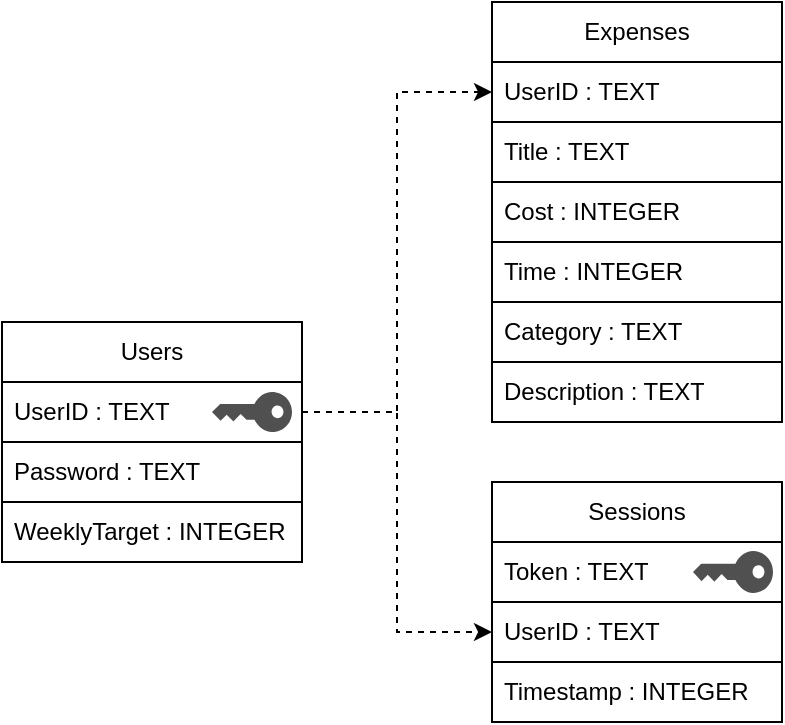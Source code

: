 <mxfile version="20.5.3" type="device"><diagram id="f7aG6uXp-2sS-RfQww49" name="Page-1"><mxGraphModel dx="716" dy="389" grid="1" gridSize="10" guides="1" tooltips="1" connect="1" arrows="1" fold="1" page="1" pageScale="1" pageWidth="850" pageHeight="1100" math="0" shadow="0"><root><mxCell id="0"/><mxCell id="1" parent="0"/><mxCell id="_HXs6nevAdqc4SIOEYld-2" value="Expenses" style="swimlane;fontStyle=0;childLayout=stackLayout;horizontal=1;startSize=30;horizontalStack=0;resizeParent=1;resizeParentMax=0;resizeLast=0;collapsible=1;marginBottom=0;whiteSpace=wrap;html=1;strokeColor=default;" vertex="1" parent="1"><mxGeometry x="355" y="80" width="145" height="210" as="geometry"/></mxCell><mxCell id="_HXs6nevAdqc4SIOEYld-3" value="UserID : TEXT" style="text;strokeColor=default;fillColor=none;align=left;verticalAlign=middle;spacingLeft=4;spacingRight=4;overflow=hidden;points=[[0,0.5],[1,0.5]];portConstraint=eastwest;rotatable=0;whiteSpace=wrap;html=1;" vertex="1" parent="_HXs6nevAdqc4SIOEYld-2"><mxGeometry y="30" width="145" height="30" as="geometry"/></mxCell><mxCell id="_HXs6nevAdqc4SIOEYld-4" value="Title : TEXT" style="text;strokeColor=default;fillColor=none;align=left;verticalAlign=middle;spacingLeft=4;spacingRight=4;overflow=hidden;points=[[0,0.5],[1,0.5]];portConstraint=eastwest;rotatable=0;whiteSpace=wrap;html=1;" vertex="1" parent="_HXs6nevAdqc4SIOEYld-2"><mxGeometry y="60" width="145" height="30" as="geometry"/></mxCell><mxCell id="_HXs6nevAdqc4SIOEYld-5" value="Cost : INTEGER" style="text;strokeColor=default;fillColor=none;align=left;verticalAlign=middle;spacingLeft=4;spacingRight=4;overflow=hidden;points=[[0,0.5],[1,0.5]];portConstraint=eastwest;rotatable=0;whiteSpace=wrap;html=1;" vertex="1" parent="_HXs6nevAdqc4SIOEYld-2"><mxGeometry y="90" width="145" height="30" as="geometry"/></mxCell><mxCell id="_HXs6nevAdqc4SIOEYld-14" value="Time : INTEGER" style="text;strokeColor=default;fillColor=none;align=left;verticalAlign=middle;spacingLeft=4;spacingRight=4;overflow=hidden;points=[[0,0.5],[1,0.5]];portConstraint=eastwest;rotatable=0;whiteSpace=wrap;html=1;" vertex="1" parent="_HXs6nevAdqc4SIOEYld-2"><mxGeometry y="120" width="145" height="30" as="geometry"/></mxCell><mxCell id="_HXs6nevAdqc4SIOEYld-15" value="Category : TEXT" style="text;strokeColor=default;fillColor=none;align=left;verticalAlign=middle;spacingLeft=4;spacingRight=4;overflow=hidden;points=[[0,0.5],[1,0.5]];portConstraint=eastwest;rotatable=0;whiteSpace=wrap;html=1;" vertex="1" parent="_HXs6nevAdqc4SIOEYld-2"><mxGeometry y="150" width="145" height="30" as="geometry"/></mxCell><mxCell id="_HXs6nevAdqc4SIOEYld-16" value="Description : TEXT" style="text;strokeColor=none;fillColor=none;align=left;verticalAlign=middle;spacingLeft=4;spacingRight=4;overflow=hidden;points=[[0,0.5],[1,0.5]];portConstraint=eastwest;rotatable=0;whiteSpace=wrap;html=1;" vertex="1" parent="_HXs6nevAdqc4SIOEYld-2"><mxGeometry y="180" width="145" height="30" as="geometry"/></mxCell><mxCell id="_HXs6nevAdqc4SIOEYld-6" value="&lt;div&gt;Users&lt;/div&gt;" style="swimlane;fontStyle=0;childLayout=stackLayout;horizontal=1;startSize=30;horizontalStack=0;resizeParent=1;resizeParentMax=0;resizeLast=0;collapsible=1;marginBottom=0;whiteSpace=wrap;html=1;" vertex="1" parent="1"><mxGeometry x="110" y="240" width="150" height="120" as="geometry"/></mxCell><mxCell id="_HXs6nevAdqc4SIOEYld-7" value="UserID : TEXT" style="text;strokeColor=default;fillColor=none;align=left;verticalAlign=middle;spacingLeft=4;spacingRight=4;overflow=hidden;points=[[0,0.5],[1,0.5]];portConstraint=eastwest;rotatable=0;whiteSpace=wrap;html=1;" vertex="1" parent="_HXs6nevAdqc4SIOEYld-6"><mxGeometry y="30" width="150" height="30" as="geometry"/></mxCell><mxCell id="_HXs6nevAdqc4SIOEYld-8" value="Password : TEXT" style="text;strokeColor=default;fillColor=none;align=left;verticalAlign=middle;spacingLeft=4;spacingRight=4;overflow=hidden;points=[[0,0.5],[1,0.5]];portConstraint=eastwest;rotatable=0;whiteSpace=wrap;html=1;" vertex="1" parent="_HXs6nevAdqc4SIOEYld-6"><mxGeometry y="60" width="150" height="30" as="geometry"/></mxCell><mxCell id="_HXs6nevAdqc4SIOEYld-9" value="WeeklyTarget : INTEGER" style="text;strokeColor=none;fillColor=none;align=left;verticalAlign=middle;spacingLeft=4;spacingRight=4;overflow=hidden;points=[[0,0.5],[1,0.5]];portConstraint=eastwest;rotatable=0;whiteSpace=wrap;html=1;" vertex="1" parent="_HXs6nevAdqc4SIOEYld-6"><mxGeometry y="90" width="150" height="30" as="geometry"/></mxCell><mxCell id="_HXs6nevAdqc4SIOEYld-10" value="Sessions" style="swimlane;fontStyle=0;childLayout=stackLayout;horizontal=1;startSize=30;horizontalStack=0;resizeParent=1;resizeParentMax=0;resizeLast=0;collapsible=1;marginBottom=0;whiteSpace=wrap;html=1;" vertex="1" parent="1"><mxGeometry x="355" y="320" width="145" height="120" as="geometry"/></mxCell><mxCell id="_HXs6nevAdqc4SIOEYld-11" value="Token : TEXT" style="text;strokeColor=default;fillColor=none;align=left;verticalAlign=middle;spacingLeft=4;spacingRight=4;overflow=hidden;points=[[0,0.5],[1,0.5]];portConstraint=eastwest;rotatable=0;whiteSpace=wrap;html=1;" vertex="1" parent="_HXs6nevAdqc4SIOEYld-10"><mxGeometry y="30" width="145" height="30" as="geometry"/></mxCell><mxCell id="_HXs6nevAdqc4SIOEYld-12" value="&lt;div&gt;UserID : TEXT&lt;/div&gt;" style="text;strokeColor=default;fillColor=none;align=left;verticalAlign=middle;spacingLeft=4;spacingRight=4;overflow=hidden;points=[[0,0.5],[1,0.5]];portConstraint=eastwest;rotatable=0;whiteSpace=wrap;html=1;" vertex="1" parent="_HXs6nevAdqc4SIOEYld-10"><mxGeometry y="60" width="145" height="30" as="geometry"/></mxCell><mxCell id="_HXs6nevAdqc4SIOEYld-13" value="Timestamp : INTEGER" style="text;strokeColor=none;fillColor=none;align=left;verticalAlign=middle;spacingLeft=4;spacingRight=4;overflow=hidden;points=[[0,0.5],[1,0.5]];portConstraint=eastwest;rotatable=0;whiteSpace=wrap;html=1;" vertex="1" parent="_HXs6nevAdqc4SIOEYld-10"><mxGeometry y="90" width="145" height="30" as="geometry"/></mxCell><mxCell id="_HXs6nevAdqc4SIOEYld-17" style="edgeStyle=orthogonalEdgeStyle;rounded=0;orthogonalLoop=1;jettySize=auto;html=1;exitX=1;exitY=0.5;exitDx=0;exitDy=0;entryX=0;entryY=0.5;entryDx=0;entryDy=0;dashed=1;" edge="1" parent="1" source="_HXs6nevAdqc4SIOEYld-7" target="_HXs6nevAdqc4SIOEYld-12"><mxGeometry relative="1" as="geometry"/></mxCell><mxCell id="_HXs6nevAdqc4SIOEYld-18" style="edgeStyle=orthogonalEdgeStyle;rounded=0;orthogonalLoop=1;jettySize=auto;html=1;exitX=1;exitY=0.5;exitDx=0;exitDy=0;entryX=0;entryY=0.5;entryDx=0;entryDy=0;dashed=1;" edge="1" parent="1" source="_HXs6nevAdqc4SIOEYld-7" target="_HXs6nevAdqc4SIOEYld-3"><mxGeometry relative="1" as="geometry"/></mxCell><mxCell id="_HXs6nevAdqc4SIOEYld-19" value="" style="sketch=0;pointerEvents=1;shadow=0;dashed=0;html=1;strokeColor=none;fillColor=#505050;labelPosition=center;verticalLabelPosition=bottom;verticalAlign=top;outlineConnect=0;align=center;shape=mxgraph.office.security.key_permissions;rotation=90;" vertex="1" parent="1"><mxGeometry x="225" y="265" width="20" height="40" as="geometry"/></mxCell><mxCell id="_HXs6nevAdqc4SIOEYld-20" value="" style="sketch=0;pointerEvents=1;shadow=0;dashed=0;html=1;strokeColor=none;fillColor=#505050;labelPosition=center;verticalLabelPosition=bottom;verticalAlign=top;outlineConnect=0;align=center;shape=mxgraph.office.security.key_permissions;rotation=90;" vertex="1" parent="1"><mxGeometry x="465" y="345" width="21" height="40" as="geometry"/></mxCell></root></mxGraphModel></diagram></mxfile>